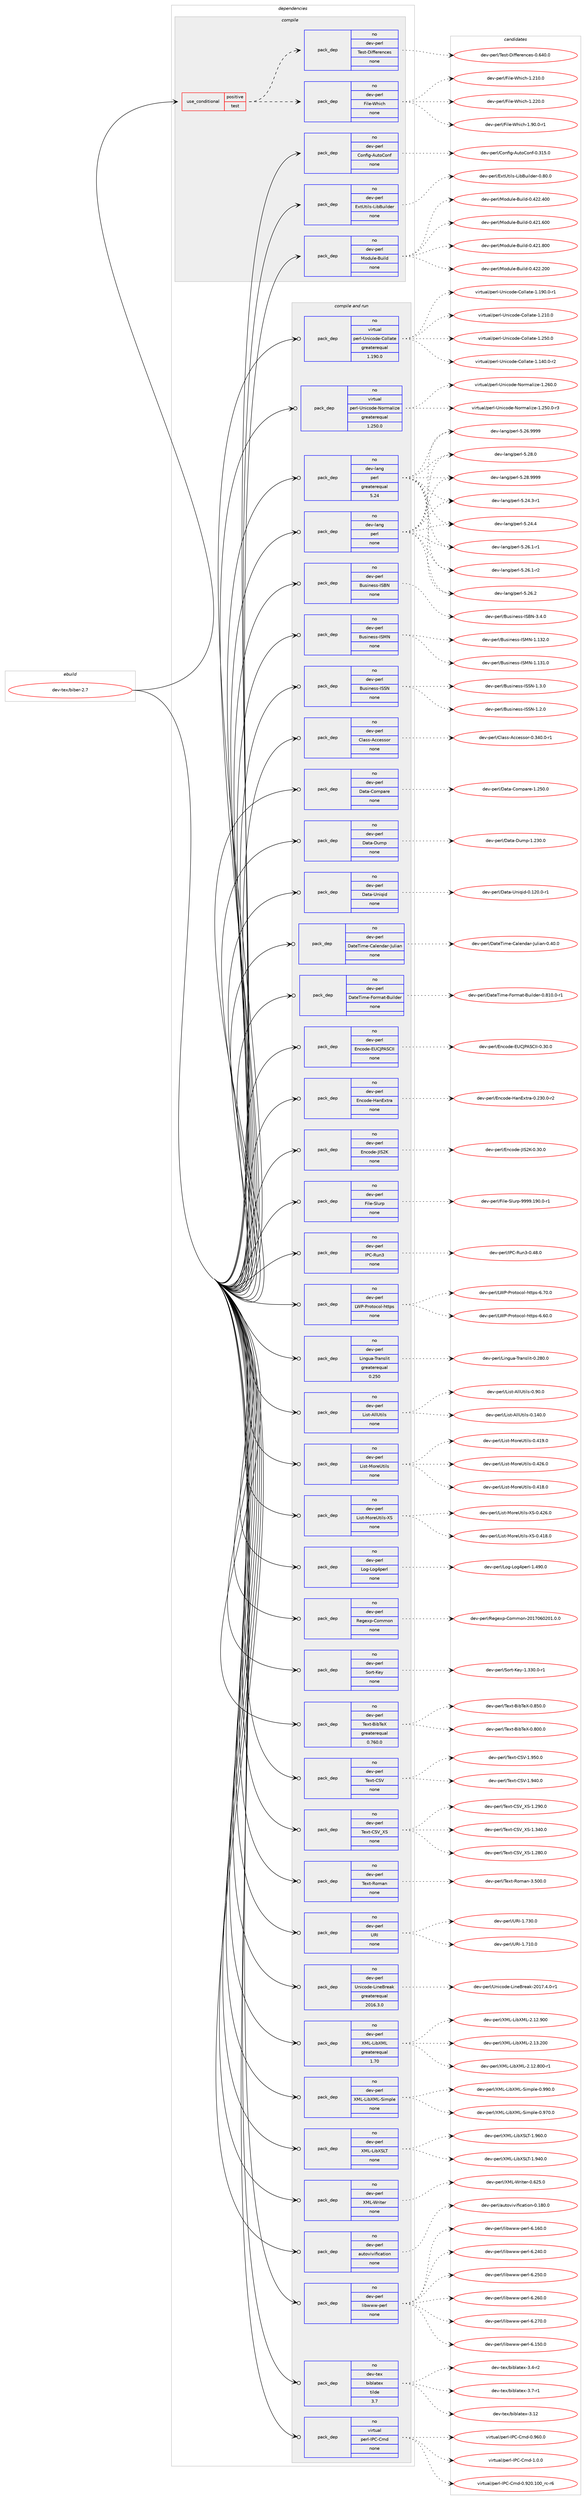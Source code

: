 digraph prolog {

# *************
# Graph options
# *************

newrank=true;
concentrate=true;
compound=true;
graph [rankdir=LR,fontname=Helvetica,fontsize=10,ranksep=1.5];#, ranksep=2.5, nodesep=0.2];
edge  [arrowhead=vee];
node  [fontname=Helvetica,fontsize=10];

# **********
# The ebuild
# **********

subgraph cluster_leftcol {
color=gray;
rank=same;
label=<<i>ebuild</i>>;
id [label="dev-tex/biber-2.7", color=red, width=4, href="../dev-tex/biber-2.7.svg"];
}

# ****************
# The dependencies
# ****************

subgraph cluster_midcol {
color=gray;
label=<<i>dependencies</i>>;
subgraph cluster_compile {
fillcolor="#eeeeee";
style=filled;
label=<<i>compile</i>>;
subgraph cond422986 {
dependency1539286 [label=<<TABLE BORDER="0" CELLBORDER="1" CELLSPACING="0" CELLPADDING="4"><TR><TD ROWSPAN="3" CELLPADDING="10">use_conditional</TD></TR><TR><TD>positive</TD></TR><TR><TD>test</TD></TR></TABLE>>, shape=none, color=red];
subgraph pack1092732 {
dependency1539287 [label=<<TABLE BORDER="0" CELLBORDER="1" CELLSPACING="0" CELLPADDING="4" WIDTH="220"><TR><TD ROWSPAN="6" CELLPADDING="30">pack_dep</TD></TR><TR><TD WIDTH="110">no</TD></TR><TR><TD>dev-perl</TD></TR><TR><TD>File-Which</TD></TR><TR><TD>none</TD></TR><TR><TD></TD></TR></TABLE>>, shape=none, color=blue];
}
dependency1539286:e -> dependency1539287:w [weight=20,style="dashed",arrowhead="vee"];
subgraph pack1092733 {
dependency1539288 [label=<<TABLE BORDER="0" CELLBORDER="1" CELLSPACING="0" CELLPADDING="4" WIDTH="220"><TR><TD ROWSPAN="6" CELLPADDING="30">pack_dep</TD></TR><TR><TD WIDTH="110">no</TD></TR><TR><TD>dev-perl</TD></TR><TR><TD>Test-Differences</TD></TR><TR><TD>none</TD></TR><TR><TD></TD></TR></TABLE>>, shape=none, color=blue];
}
dependency1539286:e -> dependency1539288:w [weight=20,style="dashed",arrowhead="vee"];
}
id:e -> dependency1539286:w [weight=20,style="solid",arrowhead="vee"];
subgraph pack1092734 {
dependency1539289 [label=<<TABLE BORDER="0" CELLBORDER="1" CELLSPACING="0" CELLPADDING="4" WIDTH="220"><TR><TD ROWSPAN="6" CELLPADDING="30">pack_dep</TD></TR><TR><TD WIDTH="110">no</TD></TR><TR><TD>dev-perl</TD></TR><TR><TD>Config-AutoConf</TD></TR><TR><TD>none</TD></TR><TR><TD></TD></TR></TABLE>>, shape=none, color=blue];
}
id:e -> dependency1539289:w [weight=20,style="solid",arrowhead="vee"];
subgraph pack1092735 {
dependency1539290 [label=<<TABLE BORDER="0" CELLBORDER="1" CELLSPACING="0" CELLPADDING="4" WIDTH="220"><TR><TD ROWSPAN="6" CELLPADDING="30">pack_dep</TD></TR><TR><TD WIDTH="110">no</TD></TR><TR><TD>dev-perl</TD></TR><TR><TD>ExtUtils-LibBuilder</TD></TR><TR><TD>none</TD></TR><TR><TD></TD></TR></TABLE>>, shape=none, color=blue];
}
id:e -> dependency1539290:w [weight=20,style="solid",arrowhead="vee"];
subgraph pack1092736 {
dependency1539291 [label=<<TABLE BORDER="0" CELLBORDER="1" CELLSPACING="0" CELLPADDING="4" WIDTH="220"><TR><TD ROWSPAN="6" CELLPADDING="30">pack_dep</TD></TR><TR><TD WIDTH="110">no</TD></TR><TR><TD>dev-perl</TD></TR><TR><TD>Module-Build</TD></TR><TR><TD>none</TD></TR><TR><TD></TD></TR></TABLE>>, shape=none, color=blue];
}
id:e -> dependency1539291:w [weight=20,style="solid",arrowhead="vee"];
}
subgraph cluster_compileandrun {
fillcolor="#eeeeee";
style=filled;
label=<<i>compile and run</i>>;
subgraph pack1092737 {
dependency1539292 [label=<<TABLE BORDER="0" CELLBORDER="1" CELLSPACING="0" CELLPADDING="4" WIDTH="220"><TR><TD ROWSPAN="6" CELLPADDING="30">pack_dep</TD></TR><TR><TD WIDTH="110">no</TD></TR><TR><TD>dev-lang</TD></TR><TR><TD>perl</TD></TR><TR><TD>greaterequal</TD></TR><TR><TD>5.24</TD></TR></TABLE>>, shape=none, color=blue];
}
id:e -> dependency1539292:w [weight=20,style="solid",arrowhead="odotvee"];
subgraph pack1092738 {
dependency1539293 [label=<<TABLE BORDER="0" CELLBORDER="1" CELLSPACING="0" CELLPADDING="4" WIDTH="220"><TR><TD ROWSPAN="6" CELLPADDING="30">pack_dep</TD></TR><TR><TD WIDTH="110">no</TD></TR><TR><TD>dev-lang</TD></TR><TR><TD>perl</TD></TR><TR><TD>none</TD></TR><TR><TD></TD></TR></TABLE>>, shape=none, color=blue];
}
id:e -> dependency1539293:w [weight=20,style="solid",arrowhead="odotvee"];
subgraph pack1092739 {
dependency1539294 [label=<<TABLE BORDER="0" CELLBORDER="1" CELLSPACING="0" CELLPADDING="4" WIDTH="220"><TR><TD ROWSPAN="6" CELLPADDING="30">pack_dep</TD></TR><TR><TD WIDTH="110">no</TD></TR><TR><TD>dev-perl</TD></TR><TR><TD>Business-ISBN</TD></TR><TR><TD>none</TD></TR><TR><TD></TD></TR></TABLE>>, shape=none, color=blue];
}
id:e -> dependency1539294:w [weight=20,style="solid",arrowhead="odotvee"];
subgraph pack1092740 {
dependency1539295 [label=<<TABLE BORDER="0" CELLBORDER="1" CELLSPACING="0" CELLPADDING="4" WIDTH="220"><TR><TD ROWSPAN="6" CELLPADDING="30">pack_dep</TD></TR><TR><TD WIDTH="110">no</TD></TR><TR><TD>dev-perl</TD></TR><TR><TD>Business-ISMN</TD></TR><TR><TD>none</TD></TR><TR><TD></TD></TR></TABLE>>, shape=none, color=blue];
}
id:e -> dependency1539295:w [weight=20,style="solid",arrowhead="odotvee"];
subgraph pack1092741 {
dependency1539296 [label=<<TABLE BORDER="0" CELLBORDER="1" CELLSPACING="0" CELLPADDING="4" WIDTH="220"><TR><TD ROWSPAN="6" CELLPADDING="30">pack_dep</TD></TR><TR><TD WIDTH="110">no</TD></TR><TR><TD>dev-perl</TD></TR><TR><TD>Business-ISSN</TD></TR><TR><TD>none</TD></TR><TR><TD></TD></TR></TABLE>>, shape=none, color=blue];
}
id:e -> dependency1539296:w [weight=20,style="solid",arrowhead="odotvee"];
subgraph pack1092742 {
dependency1539297 [label=<<TABLE BORDER="0" CELLBORDER="1" CELLSPACING="0" CELLPADDING="4" WIDTH="220"><TR><TD ROWSPAN="6" CELLPADDING="30">pack_dep</TD></TR><TR><TD WIDTH="110">no</TD></TR><TR><TD>dev-perl</TD></TR><TR><TD>Class-Accessor</TD></TR><TR><TD>none</TD></TR><TR><TD></TD></TR></TABLE>>, shape=none, color=blue];
}
id:e -> dependency1539297:w [weight=20,style="solid",arrowhead="odotvee"];
subgraph pack1092743 {
dependency1539298 [label=<<TABLE BORDER="0" CELLBORDER="1" CELLSPACING="0" CELLPADDING="4" WIDTH="220"><TR><TD ROWSPAN="6" CELLPADDING="30">pack_dep</TD></TR><TR><TD WIDTH="110">no</TD></TR><TR><TD>dev-perl</TD></TR><TR><TD>Data-Compare</TD></TR><TR><TD>none</TD></TR><TR><TD></TD></TR></TABLE>>, shape=none, color=blue];
}
id:e -> dependency1539298:w [weight=20,style="solid",arrowhead="odotvee"];
subgraph pack1092744 {
dependency1539299 [label=<<TABLE BORDER="0" CELLBORDER="1" CELLSPACING="0" CELLPADDING="4" WIDTH="220"><TR><TD ROWSPAN="6" CELLPADDING="30">pack_dep</TD></TR><TR><TD WIDTH="110">no</TD></TR><TR><TD>dev-perl</TD></TR><TR><TD>Data-Dump</TD></TR><TR><TD>none</TD></TR><TR><TD></TD></TR></TABLE>>, shape=none, color=blue];
}
id:e -> dependency1539299:w [weight=20,style="solid",arrowhead="odotvee"];
subgraph pack1092745 {
dependency1539300 [label=<<TABLE BORDER="0" CELLBORDER="1" CELLSPACING="0" CELLPADDING="4" WIDTH="220"><TR><TD ROWSPAN="6" CELLPADDING="30">pack_dep</TD></TR><TR><TD WIDTH="110">no</TD></TR><TR><TD>dev-perl</TD></TR><TR><TD>Data-Uniqid</TD></TR><TR><TD>none</TD></TR><TR><TD></TD></TR></TABLE>>, shape=none, color=blue];
}
id:e -> dependency1539300:w [weight=20,style="solid",arrowhead="odotvee"];
subgraph pack1092746 {
dependency1539301 [label=<<TABLE BORDER="0" CELLBORDER="1" CELLSPACING="0" CELLPADDING="4" WIDTH="220"><TR><TD ROWSPAN="6" CELLPADDING="30">pack_dep</TD></TR><TR><TD WIDTH="110">no</TD></TR><TR><TD>dev-perl</TD></TR><TR><TD>DateTime-Calendar-Julian</TD></TR><TR><TD>none</TD></TR><TR><TD></TD></TR></TABLE>>, shape=none, color=blue];
}
id:e -> dependency1539301:w [weight=20,style="solid",arrowhead="odotvee"];
subgraph pack1092747 {
dependency1539302 [label=<<TABLE BORDER="0" CELLBORDER="1" CELLSPACING="0" CELLPADDING="4" WIDTH="220"><TR><TD ROWSPAN="6" CELLPADDING="30">pack_dep</TD></TR><TR><TD WIDTH="110">no</TD></TR><TR><TD>dev-perl</TD></TR><TR><TD>DateTime-Format-Builder</TD></TR><TR><TD>none</TD></TR><TR><TD></TD></TR></TABLE>>, shape=none, color=blue];
}
id:e -> dependency1539302:w [weight=20,style="solid",arrowhead="odotvee"];
subgraph pack1092748 {
dependency1539303 [label=<<TABLE BORDER="0" CELLBORDER="1" CELLSPACING="0" CELLPADDING="4" WIDTH="220"><TR><TD ROWSPAN="6" CELLPADDING="30">pack_dep</TD></TR><TR><TD WIDTH="110">no</TD></TR><TR><TD>dev-perl</TD></TR><TR><TD>Encode-EUCJPASCII</TD></TR><TR><TD>none</TD></TR><TR><TD></TD></TR></TABLE>>, shape=none, color=blue];
}
id:e -> dependency1539303:w [weight=20,style="solid",arrowhead="odotvee"];
subgraph pack1092749 {
dependency1539304 [label=<<TABLE BORDER="0" CELLBORDER="1" CELLSPACING="0" CELLPADDING="4" WIDTH="220"><TR><TD ROWSPAN="6" CELLPADDING="30">pack_dep</TD></TR><TR><TD WIDTH="110">no</TD></TR><TR><TD>dev-perl</TD></TR><TR><TD>Encode-HanExtra</TD></TR><TR><TD>none</TD></TR><TR><TD></TD></TR></TABLE>>, shape=none, color=blue];
}
id:e -> dependency1539304:w [weight=20,style="solid",arrowhead="odotvee"];
subgraph pack1092750 {
dependency1539305 [label=<<TABLE BORDER="0" CELLBORDER="1" CELLSPACING="0" CELLPADDING="4" WIDTH="220"><TR><TD ROWSPAN="6" CELLPADDING="30">pack_dep</TD></TR><TR><TD WIDTH="110">no</TD></TR><TR><TD>dev-perl</TD></TR><TR><TD>Encode-JIS2K</TD></TR><TR><TD>none</TD></TR><TR><TD></TD></TR></TABLE>>, shape=none, color=blue];
}
id:e -> dependency1539305:w [weight=20,style="solid",arrowhead="odotvee"];
subgraph pack1092751 {
dependency1539306 [label=<<TABLE BORDER="0" CELLBORDER="1" CELLSPACING="0" CELLPADDING="4" WIDTH="220"><TR><TD ROWSPAN="6" CELLPADDING="30">pack_dep</TD></TR><TR><TD WIDTH="110">no</TD></TR><TR><TD>dev-perl</TD></TR><TR><TD>File-Slurp</TD></TR><TR><TD>none</TD></TR><TR><TD></TD></TR></TABLE>>, shape=none, color=blue];
}
id:e -> dependency1539306:w [weight=20,style="solid",arrowhead="odotvee"];
subgraph pack1092752 {
dependency1539307 [label=<<TABLE BORDER="0" CELLBORDER="1" CELLSPACING="0" CELLPADDING="4" WIDTH="220"><TR><TD ROWSPAN="6" CELLPADDING="30">pack_dep</TD></TR><TR><TD WIDTH="110">no</TD></TR><TR><TD>dev-perl</TD></TR><TR><TD>IPC-Run3</TD></TR><TR><TD>none</TD></TR><TR><TD></TD></TR></TABLE>>, shape=none, color=blue];
}
id:e -> dependency1539307:w [weight=20,style="solid",arrowhead="odotvee"];
subgraph pack1092753 {
dependency1539308 [label=<<TABLE BORDER="0" CELLBORDER="1" CELLSPACING="0" CELLPADDING="4" WIDTH="220"><TR><TD ROWSPAN="6" CELLPADDING="30">pack_dep</TD></TR><TR><TD WIDTH="110">no</TD></TR><TR><TD>dev-perl</TD></TR><TR><TD>LWP-Protocol-https</TD></TR><TR><TD>none</TD></TR><TR><TD></TD></TR></TABLE>>, shape=none, color=blue];
}
id:e -> dependency1539308:w [weight=20,style="solid",arrowhead="odotvee"];
subgraph pack1092754 {
dependency1539309 [label=<<TABLE BORDER="0" CELLBORDER="1" CELLSPACING="0" CELLPADDING="4" WIDTH="220"><TR><TD ROWSPAN="6" CELLPADDING="30">pack_dep</TD></TR><TR><TD WIDTH="110">no</TD></TR><TR><TD>dev-perl</TD></TR><TR><TD>Lingua-Translit</TD></TR><TR><TD>greaterequal</TD></TR><TR><TD>0.250</TD></TR></TABLE>>, shape=none, color=blue];
}
id:e -> dependency1539309:w [weight=20,style="solid",arrowhead="odotvee"];
subgraph pack1092755 {
dependency1539310 [label=<<TABLE BORDER="0" CELLBORDER="1" CELLSPACING="0" CELLPADDING="4" WIDTH="220"><TR><TD ROWSPAN="6" CELLPADDING="30">pack_dep</TD></TR><TR><TD WIDTH="110">no</TD></TR><TR><TD>dev-perl</TD></TR><TR><TD>List-AllUtils</TD></TR><TR><TD>none</TD></TR><TR><TD></TD></TR></TABLE>>, shape=none, color=blue];
}
id:e -> dependency1539310:w [weight=20,style="solid",arrowhead="odotvee"];
subgraph pack1092756 {
dependency1539311 [label=<<TABLE BORDER="0" CELLBORDER="1" CELLSPACING="0" CELLPADDING="4" WIDTH="220"><TR><TD ROWSPAN="6" CELLPADDING="30">pack_dep</TD></TR><TR><TD WIDTH="110">no</TD></TR><TR><TD>dev-perl</TD></TR><TR><TD>List-MoreUtils</TD></TR><TR><TD>none</TD></TR><TR><TD></TD></TR></TABLE>>, shape=none, color=blue];
}
id:e -> dependency1539311:w [weight=20,style="solid",arrowhead="odotvee"];
subgraph pack1092757 {
dependency1539312 [label=<<TABLE BORDER="0" CELLBORDER="1" CELLSPACING="0" CELLPADDING="4" WIDTH="220"><TR><TD ROWSPAN="6" CELLPADDING="30">pack_dep</TD></TR><TR><TD WIDTH="110">no</TD></TR><TR><TD>dev-perl</TD></TR><TR><TD>List-MoreUtils-XS</TD></TR><TR><TD>none</TD></TR><TR><TD></TD></TR></TABLE>>, shape=none, color=blue];
}
id:e -> dependency1539312:w [weight=20,style="solid",arrowhead="odotvee"];
subgraph pack1092758 {
dependency1539313 [label=<<TABLE BORDER="0" CELLBORDER="1" CELLSPACING="0" CELLPADDING="4" WIDTH="220"><TR><TD ROWSPAN="6" CELLPADDING="30">pack_dep</TD></TR><TR><TD WIDTH="110">no</TD></TR><TR><TD>dev-perl</TD></TR><TR><TD>Log-Log4perl</TD></TR><TR><TD>none</TD></TR><TR><TD></TD></TR></TABLE>>, shape=none, color=blue];
}
id:e -> dependency1539313:w [weight=20,style="solid",arrowhead="odotvee"];
subgraph pack1092759 {
dependency1539314 [label=<<TABLE BORDER="0" CELLBORDER="1" CELLSPACING="0" CELLPADDING="4" WIDTH="220"><TR><TD ROWSPAN="6" CELLPADDING="30">pack_dep</TD></TR><TR><TD WIDTH="110">no</TD></TR><TR><TD>dev-perl</TD></TR><TR><TD>Regexp-Common</TD></TR><TR><TD>none</TD></TR><TR><TD></TD></TR></TABLE>>, shape=none, color=blue];
}
id:e -> dependency1539314:w [weight=20,style="solid",arrowhead="odotvee"];
subgraph pack1092760 {
dependency1539315 [label=<<TABLE BORDER="0" CELLBORDER="1" CELLSPACING="0" CELLPADDING="4" WIDTH="220"><TR><TD ROWSPAN="6" CELLPADDING="30">pack_dep</TD></TR><TR><TD WIDTH="110">no</TD></TR><TR><TD>dev-perl</TD></TR><TR><TD>Sort-Key</TD></TR><TR><TD>none</TD></TR><TR><TD></TD></TR></TABLE>>, shape=none, color=blue];
}
id:e -> dependency1539315:w [weight=20,style="solid",arrowhead="odotvee"];
subgraph pack1092761 {
dependency1539316 [label=<<TABLE BORDER="0" CELLBORDER="1" CELLSPACING="0" CELLPADDING="4" WIDTH="220"><TR><TD ROWSPAN="6" CELLPADDING="30">pack_dep</TD></TR><TR><TD WIDTH="110">no</TD></TR><TR><TD>dev-perl</TD></TR><TR><TD>Text-BibTeX</TD></TR><TR><TD>greaterequal</TD></TR><TR><TD>0.760.0</TD></TR></TABLE>>, shape=none, color=blue];
}
id:e -> dependency1539316:w [weight=20,style="solid",arrowhead="odotvee"];
subgraph pack1092762 {
dependency1539317 [label=<<TABLE BORDER="0" CELLBORDER="1" CELLSPACING="0" CELLPADDING="4" WIDTH="220"><TR><TD ROWSPAN="6" CELLPADDING="30">pack_dep</TD></TR><TR><TD WIDTH="110">no</TD></TR><TR><TD>dev-perl</TD></TR><TR><TD>Text-CSV</TD></TR><TR><TD>none</TD></TR><TR><TD></TD></TR></TABLE>>, shape=none, color=blue];
}
id:e -> dependency1539317:w [weight=20,style="solid",arrowhead="odotvee"];
subgraph pack1092763 {
dependency1539318 [label=<<TABLE BORDER="0" CELLBORDER="1" CELLSPACING="0" CELLPADDING="4" WIDTH="220"><TR><TD ROWSPAN="6" CELLPADDING="30">pack_dep</TD></TR><TR><TD WIDTH="110">no</TD></TR><TR><TD>dev-perl</TD></TR><TR><TD>Text-CSV_XS</TD></TR><TR><TD>none</TD></TR><TR><TD></TD></TR></TABLE>>, shape=none, color=blue];
}
id:e -> dependency1539318:w [weight=20,style="solid",arrowhead="odotvee"];
subgraph pack1092764 {
dependency1539319 [label=<<TABLE BORDER="0" CELLBORDER="1" CELLSPACING="0" CELLPADDING="4" WIDTH="220"><TR><TD ROWSPAN="6" CELLPADDING="30">pack_dep</TD></TR><TR><TD WIDTH="110">no</TD></TR><TR><TD>dev-perl</TD></TR><TR><TD>Text-Roman</TD></TR><TR><TD>none</TD></TR><TR><TD></TD></TR></TABLE>>, shape=none, color=blue];
}
id:e -> dependency1539319:w [weight=20,style="solid",arrowhead="odotvee"];
subgraph pack1092765 {
dependency1539320 [label=<<TABLE BORDER="0" CELLBORDER="1" CELLSPACING="0" CELLPADDING="4" WIDTH="220"><TR><TD ROWSPAN="6" CELLPADDING="30">pack_dep</TD></TR><TR><TD WIDTH="110">no</TD></TR><TR><TD>dev-perl</TD></TR><TR><TD>URI</TD></TR><TR><TD>none</TD></TR><TR><TD></TD></TR></TABLE>>, shape=none, color=blue];
}
id:e -> dependency1539320:w [weight=20,style="solid",arrowhead="odotvee"];
subgraph pack1092766 {
dependency1539321 [label=<<TABLE BORDER="0" CELLBORDER="1" CELLSPACING="0" CELLPADDING="4" WIDTH="220"><TR><TD ROWSPAN="6" CELLPADDING="30">pack_dep</TD></TR><TR><TD WIDTH="110">no</TD></TR><TR><TD>dev-perl</TD></TR><TR><TD>Unicode-LineBreak</TD></TR><TR><TD>greaterequal</TD></TR><TR><TD>2016.3.0</TD></TR></TABLE>>, shape=none, color=blue];
}
id:e -> dependency1539321:w [weight=20,style="solid",arrowhead="odotvee"];
subgraph pack1092767 {
dependency1539322 [label=<<TABLE BORDER="0" CELLBORDER="1" CELLSPACING="0" CELLPADDING="4" WIDTH="220"><TR><TD ROWSPAN="6" CELLPADDING="30">pack_dep</TD></TR><TR><TD WIDTH="110">no</TD></TR><TR><TD>dev-perl</TD></TR><TR><TD>XML-LibXML</TD></TR><TR><TD>greaterequal</TD></TR><TR><TD>1.70</TD></TR></TABLE>>, shape=none, color=blue];
}
id:e -> dependency1539322:w [weight=20,style="solid",arrowhead="odotvee"];
subgraph pack1092768 {
dependency1539323 [label=<<TABLE BORDER="0" CELLBORDER="1" CELLSPACING="0" CELLPADDING="4" WIDTH="220"><TR><TD ROWSPAN="6" CELLPADDING="30">pack_dep</TD></TR><TR><TD WIDTH="110">no</TD></TR><TR><TD>dev-perl</TD></TR><TR><TD>XML-LibXML-Simple</TD></TR><TR><TD>none</TD></TR><TR><TD></TD></TR></TABLE>>, shape=none, color=blue];
}
id:e -> dependency1539323:w [weight=20,style="solid",arrowhead="odotvee"];
subgraph pack1092769 {
dependency1539324 [label=<<TABLE BORDER="0" CELLBORDER="1" CELLSPACING="0" CELLPADDING="4" WIDTH="220"><TR><TD ROWSPAN="6" CELLPADDING="30">pack_dep</TD></TR><TR><TD WIDTH="110">no</TD></TR><TR><TD>dev-perl</TD></TR><TR><TD>XML-LibXSLT</TD></TR><TR><TD>none</TD></TR><TR><TD></TD></TR></TABLE>>, shape=none, color=blue];
}
id:e -> dependency1539324:w [weight=20,style="solid",arrowhead="odotvee"];
subgraph pack1092770 {
dependency1539325 [label=<<TABLE BORDER="0" CELLBORDER="1" CELLSPACING="0" CELLPADDING="4" WIDTH="220"><TR><TD ROWSPAN="6" CELLPADDING="30">pack_dep</TD></TR><TR><TD WIDTH="110">no</TD></TR><TR><TD>dev-perl</TD></TR><TR><TD>XML-Writer</TD></TR><TR><TD>none</TD></TR><TR><TD></TD></TR></TABLE>>, shape=none, color=blue];
}
id:e -> dependency1539325:w [weight=20,style="solid",arrowhead="odotvee"];
subgraph pack1092771 {
dependency1539326 [label=<<TABLE BORDER="0" CELLBORDER="1" CELLSPACING="0" CELLPADDING="4" WIDTH="220"><TR><TD ROWSPAN="6" CELLPADDING="30">pack_dep</TD></TR><TR><TD WIDTH="110">no</TD></TR><TR><TD>dev-perl</TD></TR><TR><TD>autovivification</TD></TR><TR><TD>none</TD></TR><TR><TD></TD></TR></TABLE>>, shape=none, color=blue];
}
id:e -> dependency1539326:w [weight=20,style="solid",arrowhead="odotvee"];
subgraph pack1092772 {
dependency1539327 [label=<<TABLE BORDER="0" CELLBORDER="1" CELLSPACING="0" CELLPADDING="4" WIDTH="220"><TR><TD ROWSPAN="6" CELLPADDING="30">pack_dep</TD></TR><TR><TD WIDTH="110">no</TD></TR><TR><TD>dev-perl</TD></TR><TR><TD>libwww-perl</TD></TR><TR><TD>none</TD></TR><TR><TD></TD></TR></TABLE>>, shape=none, color=blue];
}
id:e -> dependency1539327:w [weight=20,style="solid",arrowhead="odotvee"];
subgraph pack1092773 {
dependency1539328 [label=<<TABLE BORDER="0" CELLBORDER="1" CELLSPACING="0" CELLPADDING="4" WIDTH="220"><TR><TD ROWSPAN="6" CELLPADDING="30">pack_dep</TD></TR><TR><TD WIDTH="110">no</TD></TR><TR><TD>dev-tex</TD></TR><TR><TD>biblatex</TD></TR><TR><TD>tilde</TD></TR><TR><TD>3.7</TD></TR></TABLE>>, shape=none, color=blue];
}
id:e -> dependency1539328:w [weight=20,style="solid",arrowhead="odotvee"];
subgraph pack1092774 {
dependency1539329 [label=<<TABLE BORDER="0" CELLBORDER="1" CELLSPACING="0" CELLPADDING="4" WIDTH="220"><TR><TD ROWSPAN="6" CELLPADDING="30">pack_dep</TD></TR><TR><TD WIDTH="110">no</TD></TR><TR><TD>virtual</TD></TR><TR><TD>perl-IPC-Cmd</TD></TR><TR><TD>none</TD></TR><TR><TD></TD></TR></TABLE>>, shape=none, color=blue];
}
id:e -> dependency1539329:w [weight=20,style="solid",arrowhead="odotvee"];
subgraph pack1092775 {
dependency1539330 [label=<<TABLE BORDER="0" CELLBORDER="1" CELLSPACING="0" CELLPADDING="4" WIDTH="220"><TR><TD ROWSPAN="6" CELLPADDING="30">pack_dep</TD></TR><TR><TD WIDTH="110">no</TD></TR><TR><TD>virtual</TD></TR><TR><TD>perl-Unicode-Collate</TD></TR><TR><TD>greaterequal</TD></TR><TR><TD>1.190.0</TD></TR></TABLE>>, shape=none, color=blue];
}
id:e -> dependency1539330:w [weight=20,style="solid",arrowhead="odotvee"];
subgraph pack1092776 {
dependency1539331 [label=<<TABLE BORDER="0" CELLBORDER="1" CELLSPACING="0" CELLPADDING="4" WIDTH="220"><TR><TD ROWSPAN="6" CELLPADDING="30">pack_dep</TD></TR><TR><TD WIDTH="110">no</TD></TR><TR><TD>virtual</TD></TR><TR><TD>perl-Unicode-Normalize</TD></TR><TR><TD>greaterequal</TD></TR><TR><TD>1.250.0</TD></TR></TABLE>>, shape=none, color=blue];
}
id:e -> dependency1539331:w [weight=20,style="solid",arrowhead="odotvee"];
}
subgraph cluster_run {
fillcolor="#eeeeee";
style=filled;
label=<<i>run</i>>;
}
}

# **************
# The candidates
# **************

subgraph cluster_choices {
rank=same;
color=gray;
label=<<i>candidates</i>>;

subgraph choice1092732 {
color=black;
nodesep=1;
choice1001011184511210111410847701051081014587104105991044549465049484648 [label="dev-perl/File-Which-1.210.0", color=red, width=4,href="../dev-perl/File-Which-1.210.0.svg"];
choice1001011184511210111410847701051081014587104105991044549465050484648 [label="dev-perl/File-Which-1.220.0", color=red, width=4,href="../dev-perl/File-Which-1.220.0.svg"];
choice100101118451121011141084770105108101458710410599104454946574846484511449 [label="dev-perl/File-Which-1.90.0-r1", color=red, width=4,href="../dev-perl/File-Which-1.90.0-r1.svg"];
dependency1539287:e -> choice1001011184511210111410847701051081014587104105991044549465049484648:w [style=dotted,weight="100"];
dependency1539287:e -> choice1001011184511210111410847701051081014587104105991044549465050484648:w [style=dotted,weight="100"];
dependency1539287:e -> choice100101118451121011141084770105108101458710410599104454946574846484511449:w [style=dotted,weight="100"];
}
subgraph choice1092733 {
color=black;
nodesep=1;
choice1001011184511210111410847841011151164568105102102101114101110991011154548465452484648 [label="dev-perl/Test-Differences-0.640.0", color=red, width=4,href="../dev-perl/Test-Differences-0.640.0.svg"];
dependency1539288:e -> choice1001011184511210111410847841011151164568105102102101114101110991011154548465452484648:w [style=dotted,weight="100"];
}
subgraph choice1092734 {
color=black;
nodesep=1;
choice1001011184511210111410847671111101021051034565117116111671111101024548465149534648 [label="dev-perl/Config-AutoConf-0.315.0", color=red, width=4,href="../dev-perl/Config-AutoConf-0.315.0.svg"];
dependency1539289:e -> choice1001011184511210111410847671111101021051034565117116111671111101024548465149534648:w [style=dotted,weight="100"];
}
subgraph choice1092735 {
color=black;
nodesep=1;
choice100101118451121011141084769120116851161051081154576105986611710510810010111445484656484648 [label="dev-perl/ExtUtils-LibBuilder-0.80.0", color=red, width=4,href="../dev-perl/ExtUtils-LibBuilder-0.80.0.svg"];
dependency1539290:e -> choice100101118451121011141084769120116851161051081154576105986611710510810010111445484656484648:w [style=dotted,weight="100"];
}
subgraph choice1092736 {
color=black;
nodesep=1;
choice100101118451121011141084777111100117108101456611710510810045484652504946544848 [label="dev-perl/Module-Build-0.421.600", color=red, width=4,href="../dev-perl/Module-Build-0.421.600.svg"];
choice100101118451121011141084777111100117108101456611710510810045484652504946564848 [label="dev-perl/Module-Build-0.421.800", color=red, width=4,href="../dev-perl/Module-Build-0.421.800.svg"];
choice100101118451121011141084777111100117108101456611710510810045484652505046504848 [label="dev-perl/Module-Build-0.422.200", color=red, width=4,href="../dev-perl/Module-Build-0.422.200.svg"];
choice100101118451121011141084777111100117108101456611710510810045484652505046524848 [label="dev-perl/Module-Build-0.422.400", color=red, width=4,href="../dev-perl/Module-Build-0.422.400.svg"];
dependency1539291:e -> choice100101118451121011141084777111100117108101456611710510810045484652504946544848:w [style=dotted,weight="100"];
dependency1539291:e -> choice100101118451121011141084777111100117108101456611710510810045484652504946564848:w [style=dotted,weight="100"];
dependency1539291:e -> choice100101118451121011141084777111100117108101456611710510810045484652505046504848:w [style=dotted,weight="100"];
dependency1539291:e -> choice100101118451121011141084777111100117108101456611710510810045484652505046524848:w [style=dotted,weight="100"];
}
subgraph choice1092737 {
color=black;
nodesep=1;
choice100101118451089711010347112101114108455346505246514511449 [label="dev-lang/perl-5.24.3-r1", color=red, width=4,href="../dev-lang/perl-5.24.3-r1.svg"];
choice10010111845108971101034711210111410845534650524652 [label="dev-lang/perl-5.24.4", color=red, width=4,href="../dev-lang/perl-5.24.4.svg"];
choice100101118451089711010347112101114108455346505446494511449 [label="dev-lang/perl-5.26.1-r1", color=red, width=4,href="../dev-lang/perl-5.26.1-r1.svg"];
choice100101118451089711010347112101114108455346505446494511450 [label="dev-lang/perl-5.26.1-r2", color=red, width=4,href="../dev-lang/perl-5.26.1-r2.svg"];
choice10010111845108971101034711210111410845534650544650 [label="dev-lang/perl-5.26.2", color=red, width=4,href="../dev-lang/perl-5.26.2.svg"];
choice10010111845108971101034711210111410845534650544657575757 [label="dev-lang/perl-5.26.9999", color=red, width=4,href="../dev-lang/perl-5.26.9999.svg"];
choice10010111845108971101034711210111410845534650564648 [label="dev-lang/perl-5.28.0", color=red, width=4,href="../dev-lang/perl-5.28.0.svg"];
choice10010111845108971101034711210111410845534650564657575757 [label="dev-lang/perl-5.28.9999", color=red, width=4,href="../dev-lang/perl-5.28.9999.svg"];
dependency1539292:e -> choice100101118451089711010347112101114108455346505246514511449:w [style=dotted,weight="100"];
dependency1539292:e -> choice10010111845108971101034711210111410845534650524652:w [style=dotted,weight="100"];
dependency1539292:e -> choice100101118451089711010347112101114108455346505446494511449:w [style=dotted,weight="100"];
dependency1539292:e -> choice100101118451089711010347112101114108455346505446494511450:w [style=dotted,weight="100"];
dependency1539292:e -> choice10010111845108971101034711210111410845534650544650:w [style=dotted,weight="100"];
dependency1539292:e -> choice10010111845108971101034711210111410845534650544657575757:w [style=dotted,weight="100"];
dependency1539292:e -> choice10010111845108971101034711210111410845534650564648:w [style=dotted,weight="100"];
dependency1539292:e -> choice10010111845108971101034711210111410845534650564657575757:w [style=dotted,weight="100"];
}
subgraph choice1092738 {
color=black;
nodesep=1;
choice100101118451089711010347112101114108455346505246514511449 [label="dev-lang/perl-5.24.3-r1", color=red, width=4,href="../dev-lang/perl-5.24.3-r1.svg"];
choice10010111845108971101034711210111410845534650524652 [label="dev-lang/perl-5.24.4", color=red, width=4,href="../dev-lang/perl-5.24.4.svg"];
choice100101118451089711010347112101114108455346505446494511449 [label="dev-lang/perl-5.26.1-r1", color=red, width=4,href="../dev-lang/perl-5.26.1-r1.svg"];
choice100101118451089711010347112101114108455346505446494511450 [label="dev-lang/perl-5.26.1-r2", color=red, width=4,href="../dev-lang/perl-5.26.1-r2.svg"];
choice10010111845108971101034711210111410845534650544650 [label="dev-lang/perl-5.26.2", color=red, width=4,href="../dev-lang/perl-5.26.2.svg"];
choice10010111845108971101034711210111410845534650544657575757 [label="dev-lang/perl-5.26.9999", color=red, width=4,href="../dev-lang/perl-5.26.9999.svg"];
choice10010111845108971101034711210111410845534650564648 [label="dev-lang/perl-5.28.0", color=red, width=4,href="../dev-lang/perl-5.28.0.svg"];
choice10010111845108971101034711210111410845534650564657575757 [label="dev-lang/perl-5.28.9999", color=red, width=4,href="../dev-lang/perl-5.28.9999.svg"];
dependency1539293:e -> choice100101118451089711010347112101114108455346505246514511449:w [style=dotted,weight="100"];
dependency1539293:e -> choice10010111845108971101034711210111410845534650524652:w [style=dotted,weight="100"];
dependency1539293:e -> choice100101118451089711010347112101114108455346505446494511449:w [style=dotted,weight="100"];
dependency1539293:e -> choice100101118451089711010347112101114108455346505446494511450:w [style=dotted,weight="100"];
dependency1539293:e -> choice10010111845108971101034711210111410845534650544650:w [style=dotted,weight="100"];
dependency1539293:e -> choice10010111845108971101034711210111410845534650544657575757:w [style=dotted,weight="100"];
dependency1539293:e -> choice10010111845108971101034711210111410845534650564648:w [style=dotted,weight="100"];
dependency1539293:e -> choice10010111845108971101034711210111410845534650564657575757:w [style=dotted,weight="100"];
}
subgraph choice1092739 {
color=black;
nodesep=1;
choice1001011184511210111410847661171151051101011151154573836678455146524648 [label="dev-perl/Business-ISBN-3.4.0", color=red, width=4,href="../dev-perl/Business-ISBN-3.4.0.svg"];
dependency1539294:e -> choice1001011184511210111410847661171151051101011151154573836678455146524648:w [style=dotted,weight="100"];
}
subgraph choice1092740 {
color=black;
nodesep=1;
choice10010111845112101114108476611711510511010111511545738377784549464951494648 [label="dev-perl/Business-ISMN-1.131.0", color=red, width=4,href="../dev-perl/Business-ISMN-1.131.0.svg"];
choice10010111845112101114108476611711510511010111511545738377784549464951504648 [label="dev-perl/Business-ISMN-1.132.0", color=red, width=4,href="../dev-perl/Business-ISMN-1.132.0.svg"];
dependency1539295:e -> choice10010111845112101114108476611711510511010111511545738377784549464951494648:w [style=dotted,weight="100"];
dependency1539295:e -> choice10010111845112101114108476611711510511010111511545738377784549464951504648:w [style=dotted,weight="100"];
}
subgraph choice1092741 {
color=black;
nodesep=1;
choice1001011184511210111410847661171151051101011151154573838378454946504648 [label="dev-perl/Business-ISSN-1.2.0", color=red, width=4,href="../dev-perl/Business-ISSN-1.2.0.svg"];
choice1001011184511210111410847661171151051101011151154573838378454946514648 [label="dev-perl/Business-ISSN-1.3.0", color=red, width=4,href="../dev-perl/Business-ISSN-1.3.0.svg"];
dependency1539296:e -> choice1001011184511210111410847661171151051101011151154573838378454946504648:w [style=dotted,weight="100"];
dependency1539296:e -> choice1001011184511210111410847661171151051101011151154573838378454946514648:w [style=dotted,weight="100"];
}
subgraph choice1092742 {
color=black;
nodesep=1;
choice100101118451121011141084767108971151154565999910111511511111445484651524846484511449 [label="dev-perl/Class-Accessor-0.340.0-r1", color=red, width=4,href="../dev-perl/Class-Accessor-0.340.0-r1.svg"];
dependency1539297:e -> choice100101118451121011141084767108971151154565999910111511511111445484651524846484511449:w [style=dotted,weight="100"];
}
subgraph choice1092743 {
color=black;
nodesep=1;
choice10010111845112101114108476897116974567111109112971141014549465053484648 [label="dev-perl/Data-Compare-1.250.0", color=red, width=4,href="../dev-perl/Data-Compare-1.250.0.svg"];
dependency1539298:e -> choice10010111845112101114108476897116974567111109112971141014549465053484648:w [style=dotted,weight="100"];
}
subgraph choice1092744 {
color=black;
nodesep=1;
choice100101118451121011141084768971169745681171091124549465051484648 [label="dev-perl/Data-Dump-1.230.0", color=red, width=4,href="../dev-perl/Data-Dump-1.230.0.svg"];
dependency1539299:e -> choice100101118451121011141084768971169745681171091124549465051484648:w [style=dotted,weight="100"];
}
subgraph choice1092745 {
color=black;
nodesep=1;
choice1001011184511210111410847689711697458511010511310510045484649504846484511449 [label="dev-perl/Data-Uniqid-0.120.0-r1", color=red, width=4,href="../dev-perl/Data-Uniqid-0.120.0-r1.svg"];
dependency1539300:e -> choice1001011184511210111410847689711697458511010511310510045484649504846484511449:w [style=dotted,weight="100"];
}
subgraph choice1092746 {
color=black;
nodesep=1;
choice10010111845112101114108476897116101841051091014567971081011101009711445741171081059711045484652484648 [label="dev-perl/DateTime-Calendar-Julian-0.40.0", color=red, width=4,href="../dev-perl/DateTime-Calendar-Julian-0.40.0.svg"];
dependency1539301:e -> choice10010111845112101114108476897116101841051091014567971081011101009711445741171081059711045484652484648:w [style=dotted,weight="100"];
}
subgraph choice1092747 {
color=black;
nodesep=1;
choice1001011184511210111410847689711610184105109101457011111410997116456611710510810010111445484656494846484511449 [label="dev-perl/DateTime-Format-Builder-0.810.0-r1", color=red, width=4,href="../dev-perl/DateTime-Format-Builder-0.810.0-r1.svg"];
dependency1539302:e -> choice1001011184511210111410847689711610184105109101457011111410997116456611710510810010111445484656494846484511449:w [style=dotted,weight="100"];
}
subgraph choice1092748 {
color=black;
nodesep=1;
choice10010111845112101114108476911099111100101456985677480658367737345484651484648 [label="dev-perl/Encode-EUCJPASCII-0.30.0", color=red, width=4,href="../dev-perl/Encode-EUCJPASCII-0.30.0.svg"];
dependency1539303:e -> choice10010111845112101114108476911099111100101456985677480658367737345484651484648:w [style=dotted,weight="100"];
}
subgraph choice1092749 {
color=black;
nodesep=1;
choice10010111845112101114108476911099111100101457297110691201161149745484650514846484511450 [label="dev-perl/Encode-HanExtra-0.230.0-r2", color=red, width=4,href="../dev-perl/Encode-HanExtra-0.230.0-r2.svg"];
dependency1539304:e -> choice10010111845112101114108476911099111100101457297110691201161149745484650514846484511450:w [style=dotted,weight="100"];
}
subgraph choice1092750 {
color=black;
nodesep=1;
choice1001011184511210111410847691109911110010145747383507545484651484648 [label="dev-perl/Encode-JIS2K-0.30.0", color=red, width=4,href="../dev-perl/Encode-JIS2K-0.30.0.svg"];
dependency1539305:e -> choice1001011184511210111410847691109911110010145747383507545484651484648:w [style=dotted,weight="100"];
}
subgraph choice1092751 {
color=black;
nodesep=1;
choice100101118451121011141084770105108101458310811711411245575757574649574846484511449 [label="dev-perl/File-Slurp-9999.190.0-r1", color=red, width=4,href="../dev-perl/File-Slurp-9999.190.0-r1.svg"];
dependency1539306:e -> choice100101118451121011141084770105108101458310811711411245575757574649574846484511449:w [style=dotted,weight="100"];
}
subgraph choice1092752 {
color=black;
nodesep=1;
choice100101118451121011141084773806745821171105145484652564648 [label="dev-perl/IPC-Run3-0.48.0", color=red, width=4,href="../dev-perl/IPC-Run3-0.48.0.svg"];
dependency1539307:e -> choice100101118451121011141084773806745821171105145484652564648:w [style=dotted,weight="100"];
}
subgraph choice1092753 {
color=black;
nodesep=1;
choice10010111845112101114108477687804580114111116111991111084510411611611211545544654484648 [label="dev-perl/LWP-Protocol-https-6.60.0", color=red, width=4,href="../dev-perl/LWP-Protocol-https-6.60.0.svg"];
choice10010111845112101114108477687804580114111116111991111084510411611611211545544655484648 [label="dev-perl/LWP-Protocol-https-6.70.0", color=red, width=4,href="../dev-perl/LWP-Protocol-https-6.70.0.svg"];
dependency1539308:e -> choice10010111845112101114108477687804580114111116111991111084510411611611211545544654484648:w [style=dotted,weight="100"];
dependency1539308:e -> choice10010111845112101114108477687804580114111116111991111084510411611611211545544655484648:w [style=dotted,weight="100"];
}
subgraph choice1092754 {
color=black;
nodesep=1;
choice100101118451121011141084776105110103117974584114971101151081051164548465056484648 [label="dev-perl/Lingua-Translit-0.280.0", color=red, width=4,href="../dev-perl/Lingua-Translit-0.280.0.svg"];
dependency1539309:e -> choice100101118451121011141084776105110103117974584114971101151081051164548465056484648:w [style=dotted,weight="100"];
}
subgraph choice1092755 {
color=black;
nodesep=1;
choice1001011184511210111410847761051151164565108108851161051081154548464952484648 [label="dev-perl/List-AllUtils-0.140.0", color=red, width=4,href="../dev-perl/List-AllUtils-0.140.0.svg"];
choice10010111845112101114108477610511511645651081088511610510811545484657484648 [label="dev-perl/List-AllUtils-0.90.0", color=red, width=4,href="../dev-perl/List-AllUtils-0.90.0.svg"];
dependency1539310:e -> choice1001011184511210111410847761051151164565108108851161051081154548464952484648:w [style=dotted,weight="100"];
dependency1539310:e -> choice10010111845112101114108477610511511645651081088511610510811545484657484648:w [style=dotted,weight="100"];
}
subgraph choice1092756 {
color=black;
nodesep=1;
choice1001011184511210111410847761051151164577111114101851161051081154548465249564648 [label="dev-perl/List-MoreUtils-0.418.0", color=red, width=4,href="../dev-perl/List-MoreUtils-0.418.0.svg"];
choice1001011184511210111410847761051151164577111114101851161051081154548465249574648 [label="dev-perl/List-MoreUtils-0.419.0", color=red, width=4,href="../dev-perl/List-MoreUtils-0.419.0.svg"];
choice1001011184511210111410847761051151164577111114101851161051081154548465250544648 [label="dev-perl/List-MoreUtils-0.426.0", color=red, width=4,href="../dev-perl/List-MoreUtils-0.426.0.svg"];
dependency1539311:e -> choice1001011184511210111410847761051151164577111114101851161051081154548465249564648:w [style=dotted,weight="100"];
dependency1539311:e -> choice1001011184511210111410847761051151164577111114101851161051081154548465249574648:w [style=dotted,weight="100"];
dependency1539311:e -> choice1001011184511210111410847761051151164577111114101851161051081154548465250544648:w [style=dotted,weight="100"];
}
subgraph choice1092757 {
color=black;
nodesep=1;
choice1001011184511210111410847761051151164577111114101851161051081154588834548465249564648 [label="dev-perl/List-MoreUtils-XS-0.418.0", color=red, width=4,href="../dev-perl/List-MoreUtils-XS-0.418.0.svg"];
choice1001011184511210111410847761051151164577111114101851161051081154588834548465250544648 [label="dev-perl/List-MoreUtils-XS-0.426.0", color=red, width=4,href="../dev-perl/List-MoreUtils-XS-0.426.0.svg"];
dependency1539312:e -> choice1001011184511210111410847761051151164577111114101851161051081154588834548465249564648:w [style=dotted,weight="100"];
dependency1539312:e -> choice1001011184511210111410847761051151164577111114101851161051081154588834548465250544648:w [style=dotted,weight="100"];
}
subgraph choice1092758 {
color=black;
nodesep=1;
choice1001011184511210111410847761111034576111103521121011141084549465257484648 [label="dev-perl/Log-Log4perl-1.490.0", color=red, width=4,href="../dev-perl/Log-Log4perl-1.490.0.svg"];
dependency1539313:e -> choice1001011184511210111410847761111034576111103521121011141084549465257484648:w [style=dotted,weight="100"];
}
subgraph choice1092759 {
color=black;
nodesep=1;
choice1001011184511210111410847821011031011201124567111109109111110455048495548544850484946484648 [label="dev-perl/Regexp-Common-2017060201.0.0", color=red, width=4,href="../dev-perl/Regexp-Common-2017060201.0.0.svg"];
dependency1539314:e -> choice1001011184511210111410847821011031011201124567111109109111110455048495548544850484946484648:w [style=dotted,weight="100"];
}
subgraph choice1092760 {
color=black;
nodesep=1;
choice100101118451121011141084783111114116457510112145494651514846484511449 [label="dev-perl/Sort-Key-1.330.0-r1", color=red, width=4,href="../dev-perl/Sort-Key-1.330.0-r1.svg"];
dependency1539315:e -> choice100101118451121011141084783111114116457510112145494651514846484511449:w [style=dotted,weight="100"];
}
subgraph choice1092761 {
color=black;
nodesep=1;
choice10010111845112101114108478410112011645661059884101884548465648484648 [label="dev-perl/Text-BibTeX-0.800.0", color=red, width=4,href="../dev-perl/Text-BibTeX-0.800.0.svg"];
choice10010111845112101114108478410112011645661059884101884548465653484648 [label="dev-perl/Text-BibTeX-0.850.0", color=red, width=4,href="../dev-perl/Text-BibTeX-0.850.0.svg"];
dependency1539316:e -> choice10010111845112101114108478410112011645661059884101884548465648484648:w [style=dotted,weight="100"];
dependency1539316:e -> choice10010111845112101114108478410112011645661059884101884548465653484648:w [style=dotted,weight="100"];
}
subgraph choice1092762 {
color=black;
nodesep=1;
choice100101118451121011141084784101120116456783864549465752484648 [label="dev-perl/Text-CSV-1.940.0", color=red, width=4,href="../dev-perl/Text-CSV-1.940.0.svg"];
choice100101118451121011141084784101120116456783864549465753484648 [label="dev-perl/Text-CSV-1.950.0", color=red, width=4,href="../dev-perl/Text-CSV-1.950.0.svg"];
dependency1539317:e -> choice100101118451121011141084784101120116456783864549465752484648:w [style=dotted,weight="100"];
dependency1539317:e -> choice100101118451121011141084784101120116456783864549465753484648:w [style=dotted,weight="100"];
}
subgraph choice1092763 {
color=black;
nodesep=1;
choice100101118451121011141084784101120116456783869588834549465056484648 [label="dev-perl/Text-CSV_XS-1.280.0", color=red, width=4,href="../dev-perl/Text-CSV_XS-1.280.0.svg"];
choice100101118451121011141084784101120116456783869588834549465057484648 [label="dev-perl/Text-CSV_XS-1.290.0", color=red, width=4,href="../dev-perl/Text-CSV_XS-1.290.0.svg"];
choice100101118451121011141084784101120116456783869588834549465152484648 [label="dev-perl/Text-CSV_XS-1.340.0", color=red, width=4,href="../dev-perl/Text-CSV_XS-1.340.0.svg"];
dependency1539318:e -> choice100101118451121011141084784101120116456783869588834549465056484648:w [style=dotted,weight="100"];
dependency1539318:e -> choice100101118451121011141084784101120116456783869588834549465057484648:w [style=dotted,weight="100"];
dependency1539318:e -> choice100101118451121011141084784101120116456783869588834549465152484648:w [style=dotted,weight="100"];
}
subgraph choice1092764 {
color=black;
nodesep=1;
choice1001011184511210111410847841011201164582111109971104551465348484648 [label="dev-perl/Text-Roman-3.500.0", color=red, width=4,href="../dev-perl/Text-Roman-3.500.0.svg"];
dependency1539319:e -> choice1001011184511210111410847841011201164582111109971104551465348484648:w [style=dotted,weight="100"];
}
subgraph choice1092765 {
color=black;
nodesep=1;
choice10010111845112101114108478582734549465549484648 [label="dev-perl/URI-1.710.0", color=red, width=4,href="../dev-perl/URI-1.710.0.svg"];
choice10010111845112101114108478582734549465551484648 [label="dev-perl/URI-1.730.0", color=red, width=4,href="../dev-perl/URI-1.730.0.svg"];
dependency1539320:e -> choice10010111845112101114108478582734549465549484648:w [style=dotted,weight="100"];
dependency1539320:e -> choice10010111845112101114108478582734549465551484648:w [style=dotted,weight="100"];
}
subgraph choice1092766 {
color=black;
nodesep=1;
choice10010111845112101114108478511010599111100101457610511010166114101971074550484955465246484511449 [label="dev-perl/Unicode-LineBreak-2017.4.0-r1", color=red, width=4,href="../dev-perl/Unicode-LineBreak-2017.4.0-r1.svg"];
dependency1539321:e -> choice10010111845112101114108478511010599111100101457610511010166114101971074550484955465246484511449:w [style=dotted,weight="100"];
}
subgraph choice1092767 {
color=black;
nodesep=1;
choice10010111845112101114108478877764576105988877764550464950465648484511449 [label="dev-perl/XML-LibXML-2.12.800-r1", color=red, width=4,href="../dev-perl/XML-LibXML-2.12.800-r1.svg"];
choice1001011184511210111410847887776457610598887776455046495046574848 [label="dev-perl/XML-LibXML-2.12.900", color=red, width=4,href="../dev-perl/XML-LibXML-2.12.900.svg"];
choice1001011184511210111410847887776457610598887776455046495146504848 [label="dev-perl/XML-LibXML-2.13.200", color=red, width=4,href="../dev-perl/XML-LibXML-2.13.200.svg"];
dependency1539322:e -> choice10010111845112101114108478877764576105988877764550464950465648484511449:w [style=dotted,weight="100"];
dependency1539322:e -> choice1001011184511210111410847887776457610598887776455046495046574848:w [style=dotted,weight="100"];
dependency1539322:e -> choice1001011184511210111410847887776457610598887776455046495146504848:w [style=dotted,weight="100"];
}
subgraph choice1092768 {
color=black;
nodesep=1;
choice100101118451121011141084788777645761059888777645831051091121081014548465755484648 [label="dev-perl/XML-LibXML-Simple-0.970.0", color=red, width=4,href="../dev-perl/XML-LibXML-Simple-0.970.0.svg"];
choice100101118451121011141084788777645761059888777645831051091121081014548465757484648 [label="dev-perl/XML-LibXML-Simple-0.990.0", color=red, width=4,href="../dev-perl/XML-LibXML-Simple-0.990.0.svg"];
dependency1539323:e -> choice100101118451121011141084788777645761059888777645831051091121081014548465755484648:w [style=dotted,weight="100"];
dependency1539323:e -> choice100101118451121011141084788777645761059888777645831051091121081014548465757484648:w [style=dotted,weight="100"];
}
subgraph choice1092769 {
color=black;
nodesep=1;
choice1001011184511210111410847887776457610598888376844549465752484648 [label="dev-perl/XML-LibXSLT-1.940.0", color=red, width=4,href="../dev-perl/XML-LibXSLT-1.940.0.svg"];
choice1001011184511210111410847887776457610598888376844549465754484648 [label="dev-perl/XML-LibXSLT-1.960.0", color=red, width=4,href="../dev-perl/XML-LibXSLT-1.960.0.svg"];
dependency1539324:e -> choice1001011184511210111410847887776457610598888376844549465752484648:w [style=dotted,weight="100"];
dependency1539324:e -> choice1001011184511210111410847887776457610598888376844549465754484648:w [style=dotted,weight="100"];
}
subgraph choice1092770 {
color=black;
nodesep=1;
choice100101118451121011141084788777645871141051161011144548465450534648 [label="dev-perl/XML-Writer-0.625.0", color=red, width=4,href="../dev-perl/XML-Writer-0.625.0.svg"];
dependency1539325:e -> choice100101118451121011141084788777645871141051161011144548465450534648:w [style=dotted,weight="100"];
}
subgraph choice1092771 {
color=black;
nodesep=1;
choice10010111845112101114108479711711611111810511810510210599971161051111104548464956484648 [label="dev-perl/autovivification-0.180.0", color=red, width=4,href="../dev-perl/autovivification-0.180.0.svg"];
dependency1539326:e -> choice10010111845112101114108479711711611111810511810510210599971161051111104548464956484648:w [style=dotted,weight="100"];
}
subgraph choice1092772 {
color=black;
nodesep=1;
choice100101118451121011141084710810598119119119451121011141084554464953484648 [label="dev-perl/libwww-perl-6.150.0", color=red, width=4,href="../dev-perl/libwww-perl-6.150.0.svg"];
choice100101118451121011141084710810598119119119451121011141084554464954484648 [label="dev-perl/libwww-perl-6.160.0", color=red, width=4,href="../dev-perl/libwww-perl-6.160.0.svg"];
choice100101118451121011141084710810598119119119451121011141084554465052484648 [label="dev-perl/libwww-perl-6.240.0", color=red, width=4,href="../dev-perl/libwww-perl-6.240.0.svg"];
choice100101118451121011141084710810598119119119451121011141084554465053484648 [label="dev-perl/libwww-perl-6.250.0", color=red, width=4,href="../dev-perl/libwww-perl-6.250.0.svg"];
choice100101118451121011141084710810598119119119451121011141084554465054484648 [label="dev-perl/libwww-perl-6.260.0", color=red, width=4,href="../dev-perl/libwww-perl-6.260.0.svg"];
choice100101118451121011141084710810598119119119451121011141084554465055484648 [label="dev-perl/libwww-perl-6.270.0", color=red, width=4,href="../dev-perl/libwww-perl-6.270.0.svg"];
dependency1539327:e -> choice100101118451121011141084710810598119119119451121011141084554464953484648:w [style=dotted,weight="100"];
dependency1539327:e -> choice100101118451121011141084710810598119119119451121011141084554464954484648:w [style=dotted,weight="100"];
dependency1539327:e -> choice100101118451121011141084710810598119119119451121011141084554465052484648:w [style=dotted,weight="100"];
dependency1539327:e -> choice100101118451121011141084710810598119119119451121011141084554465053484648:w [style=dotted,weight="100"];
dependency1539327:e -> choice100101118451121011141084710810598119119119451121011141084554465054484648:w [style=dotted,weight="100"];
dependency1539327:e -> choice100101118451121011141084710810598119119119451121011141084554465055484648:w [style=dotted,weight="100"];
}
subgraph choice1092773 {
color=black;
nodesep=1;
choice10010111845116101120479810598108971161011204551464950 [label="dev-tex/biblatex-3.12", color=red, width=4,href="../dev-tex/biblatex-3.12.svg"];
choice1001011184511610112047981059810897116101120455146524511450 [label="dev-tex/biblatex-3.4-r2", color=red, width=4,href="../dev-tex/biblatex-3.4-r2.svg"];
choice1001011184511610112047981059810897116101120455146554511449 [label="dev-tex/biblatex-3.7-r1", color=red, width=4,href="../dev-tex/biblatex-3.7-r1.svg"];
dependency1539328:e -> choice10010111845116101120479810598108971161011204551464950:w [style=dotted,weight="100"];
dependency1539328:e -> choice1001011184511610112047981059810897116101120455146524511450:w [style=dotted,weight="100"];
dependency1539328:e -> choice1001011184511610112047981059810897116101120455146554511449:w [style=dotted,weight="100"];
}
subgraph choice1092774 {
color=black;
nodesep=1;
choice11810511411611797108471121011141084573806745671091004548465750484649484895114994511454 [label="virtual/perl-IPC-Cmd-0.920.100_rc-r6", color=red, width=4,href="../virtual/perl-IPC-Cmd-0.920.100_rc-r6.svg"];
choice11810511411611797108471121011141084573806745671091004548465754484648 [label="virtual/perl-IPC-Cmd-0.960.0", color=red, width=4,href="../virtual/perl-IPC-Cmd-0.960.0.svg"];
choice1181051141161179710847112101114108457380674567109100454946484648 [label="virtual/perl-IPC-Cmd-1.0.0", color=red, width=4,href="../virtual/perl-IPC-Cmd-1.0.0.svg"];
dependency1539329:e -> choice11810511411611797108471121011141084573806745671091004548465750484649484895114994511454:w [style=dotted,weight="100"];
dependency1539329:e -> choice11810511411611797108471121011141084573806745671091004548465754484648:w [style=dotted,weight="100"];
dependency1539329:e -> choice1181051141161179710847112101114108457380674567109100454946484648:w [style=dotted,weight="100"];
}
subgraph choice1092775 {
color=black;
nodesep=1;
choice118105114116117971084711210111410845851101059911110010145671111081089711610145494649524846484511450 [label="virtual/perl-Unicode-Collate-1.140.0-r2", color=red, width=4,href="../virtual/perl-Unicode-Collate-1.140.0-r2.svg"];
choice118105114116117971084711210111410845851101059911110010145671111081089711610145494649574846484511449 [label="virtual/perl-Unicode-Collate-1.190.0-r1", color=red, width=4,href="../virtual/perl-Unicode-Collate-1.190.0-r1.svg"];
choice11810511411611797108471121011141084585110105991111001014567111108108971161014549465049484648 [label="virtual/perl-Unicode-Collate-1.210.0", color=red, width=4,href="../virtual/perl-Unicode-Collate-1.210.0.svg"];
choice11810511411611797108471121011141084585110105991111001014567111108108971161014549465053484648 [label="virtual/perl-Unicode-Collate-1.250.0", color=red, width=4,href="../virtual/perl-Unicode-Collate-1.250.0.svg"];
dependency1539330:e -> choice118105114116117971084711210111410845851101059911110010145671111081089711610145494649524846484511450:w [style=dotted,weight="100"];
dependency1539330:e -> choice118105114116117971084711210111410845851101059911110010145671111081089711610145494649574846484511449:w [style=dotted,weight="100"];
dependency1539330:e -> choice11810511411611797108471121011141084585110105991111001014567111108108971161014549465049484648:w [style=dotted,weight="100"];
dependency1539330:e -> choice11810511411611797108471121011141084585110105991111001014567111108108971161014549465053484648:w [style=dotted,weight="100"];
}
subgraph choice1092776 {
color=black;
nodesep=1;
choice118105114116117971084711210111410845851101059911110010145781111141099710810512210145494650534846484511451 [label="virtual/perl-Unicode-Normalize-1.250.0-r3", color=red, width=4,href="../virtual/perl-Unicode-Normalize-1.250.0-r3.svg"];
choice11810511411611797108471121011141084585110105991111001014578111114109971081051221014549465054484648 [label="virtual/perl-Unicode-Normalize-1.260.0", color=red, width=4,href="../virtual/perl-Unicode-Normalize-1.260.0.svg"];
dependency1539331:e -> choice118105114116117971084711210111410845851101059911110010145781111141099710810512210145494650534846484511451:w [style=dotted,weight="100"];
dependency1539331:e -> choice11810511411611797108471121011141084585110105991111001014578111114109971081051221014549465054484648:w [style=dotted,weight="100"];
}
}

}
